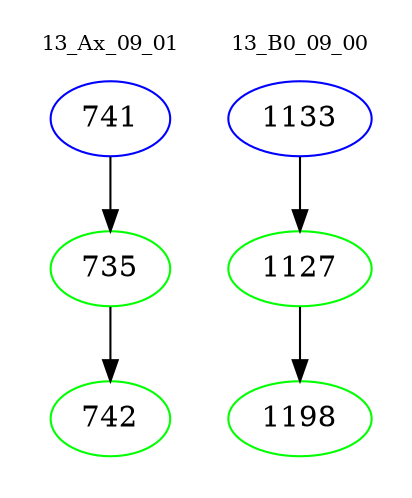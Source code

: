 digraph{
subgraph cluster_0 {
color = white
label = "13_Ax_09_01";
fontsize=10;
T0_741 [label="741", color="blue"]
T0_741 -> T0_735 [color="black"]
T0_735 [label="735", color="green"]
T0_735 -> T0_742 [color="black"]
T0_742 [label="742", color="green"]
}
subgraph cluster_1 {
color = white
label = "13_B0_09_00";
fontsize=10;
T1_1133 [label="1133", color="blue"]
T1_1133 -> T1_1127 [color="black"]
T1_1127 [label="1127", color="green"]
T1_1127 -> T1_1198 [color="black"]
T1_1198 [label="1198", color="green"]
}
}
